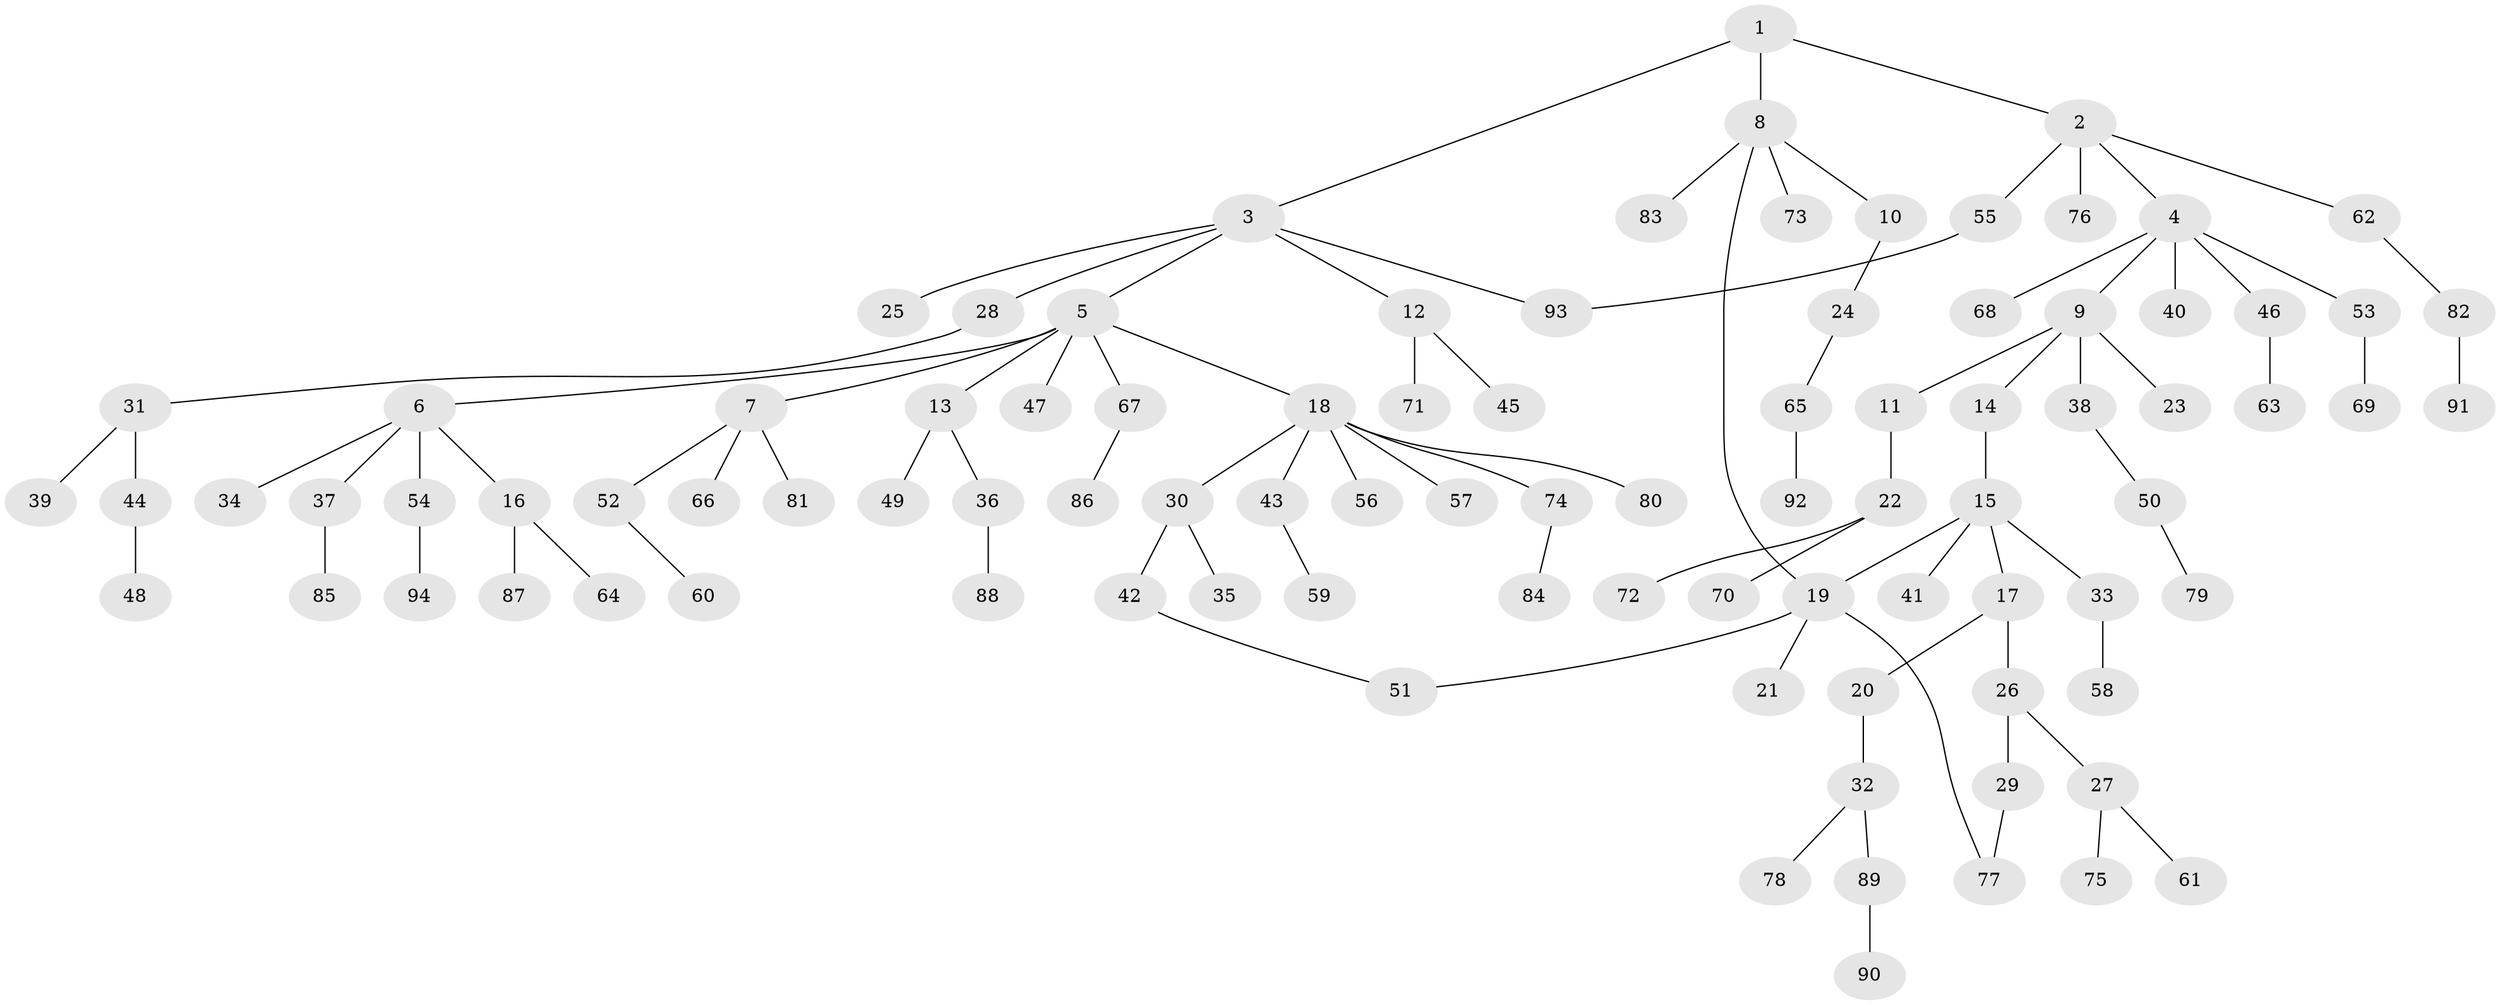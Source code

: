 // coarse degree distribution, {3: 0.21052631578947367, 4: 0.13157894736842105, 5: 0.02631578947368421, 2: 0.23684210526315788, 1: 0.39473684210526316}
// Generated by graph-tools (version 1.1) at 2025/48/03/04/25 22:48:48]
// undirected, 94 vertices, 97 edges
graph export_dot {
  node [color=gray90,style=filled];
  1;
  2;
  3;
  4;
  5;
  6;
  7;
  8;
  9;
  10;
  11;
  12;
  13;
  14;
  15;
  16;
  17;
  18;
  19;
  20;
  21;
  22;
  23;
  24;
  25;
  26;
  27;
  28;
  29;
  30;
  31;
  32;
  33;
  34;
  35;
  36;
  37;
  38;
  39;
  40;
  41;
  42;
  43;
  44;
  45;
  46;
  47;
  48;
  49;
  50;
  51;
  52;
  53;
  54;
  55;
  56;
  57;
  58;
  59;
  60;
  61;
  62;
  63;
  64;
  65;
  66;
  67;
  68;
  69;
  70;
  71;
  72;
  73;
  74;
  75;
  76;
  77;
  78;
  79;
  80;
  81;
  82;
  83;
  84;
  85;
  86;
  87;
  88;
  89;
  90;
  91;
  92;
  93;
  94;
  1 -- 2;
  1 -- 3;
  1 -- 8;
  2 -- 4;
  2 -- 55;
  2 -- 62;
  2 -- 76;
  3 -- 5;
  3 -- 12;
  3 -- 25;
  3 -- 28;
  3 -- 93;
  4 -- 9;
  4 -- 40;
  4 -- 46;
  4 -- 53;
  4 -- 68;
  5 -- 6;
  5 -- 7;
  5 -- 13;
  5 -- 18;
  5 -- 47;
  5 -- 67;
  6 -- 16;
  6 -- 34;
  6 -- 37;
  6 -- 54;
  7 -- 52;
  7 -- 66;
  7 -- 81;
  8 -- 10;
  8 -- 73;
  8 -- 83;
  8 -- 19;
  9 -- 11;
  9 -- 14;
  9 -- 23;
  9 -- 38;
  10 -- 24;
  11 -- 22;
  12 -- 45;
  12 -- 71;
  13 -- 36;
  13 -- 49;
  14 -- 15;
  15 -- 17;
  15 -- 19;
  15 -- 33;
  15 -- 41;
  16 -- 64;
  16 -- 87;
  17 -- 20;
  17 -- 26;
  18 -- 30;
  18 -- 43;
  18 -- 56;
  18 -- 57;
  18 -- 74;
  18 -- 80;
  19 -- 21;
  19 -- 51;
  19 -- 77;
  20 -- 32;
  22 -- 70;
  22 -- 72;
  24 -- 65;
  26 -- 27;
  26 -- 29;
  27 -- 61;
  27 -- 75;
  28 -- 31;
  29 -- 77;
  30 -- 35;
  30 -- 42;
  31 -- 39;
  31 -- 44;
  32 -- 78;
  32 -- 89;
  33 -- 58;
  36 -- 88;
  37 -- 85;
  38 -- 50;
  42 -- 51;
  43 -- 59;
  44 -- 48;
  46 -- 63;
  50 -- 79;
  52 -- 60;
  53 -- 69;
  54 -- 94;
  55 -- 93;
  62 -- 82;
  65 -- 92;
  67 -- 86;
  74 -- 84;
  82 -- 91;
  89 -- 90;
}
